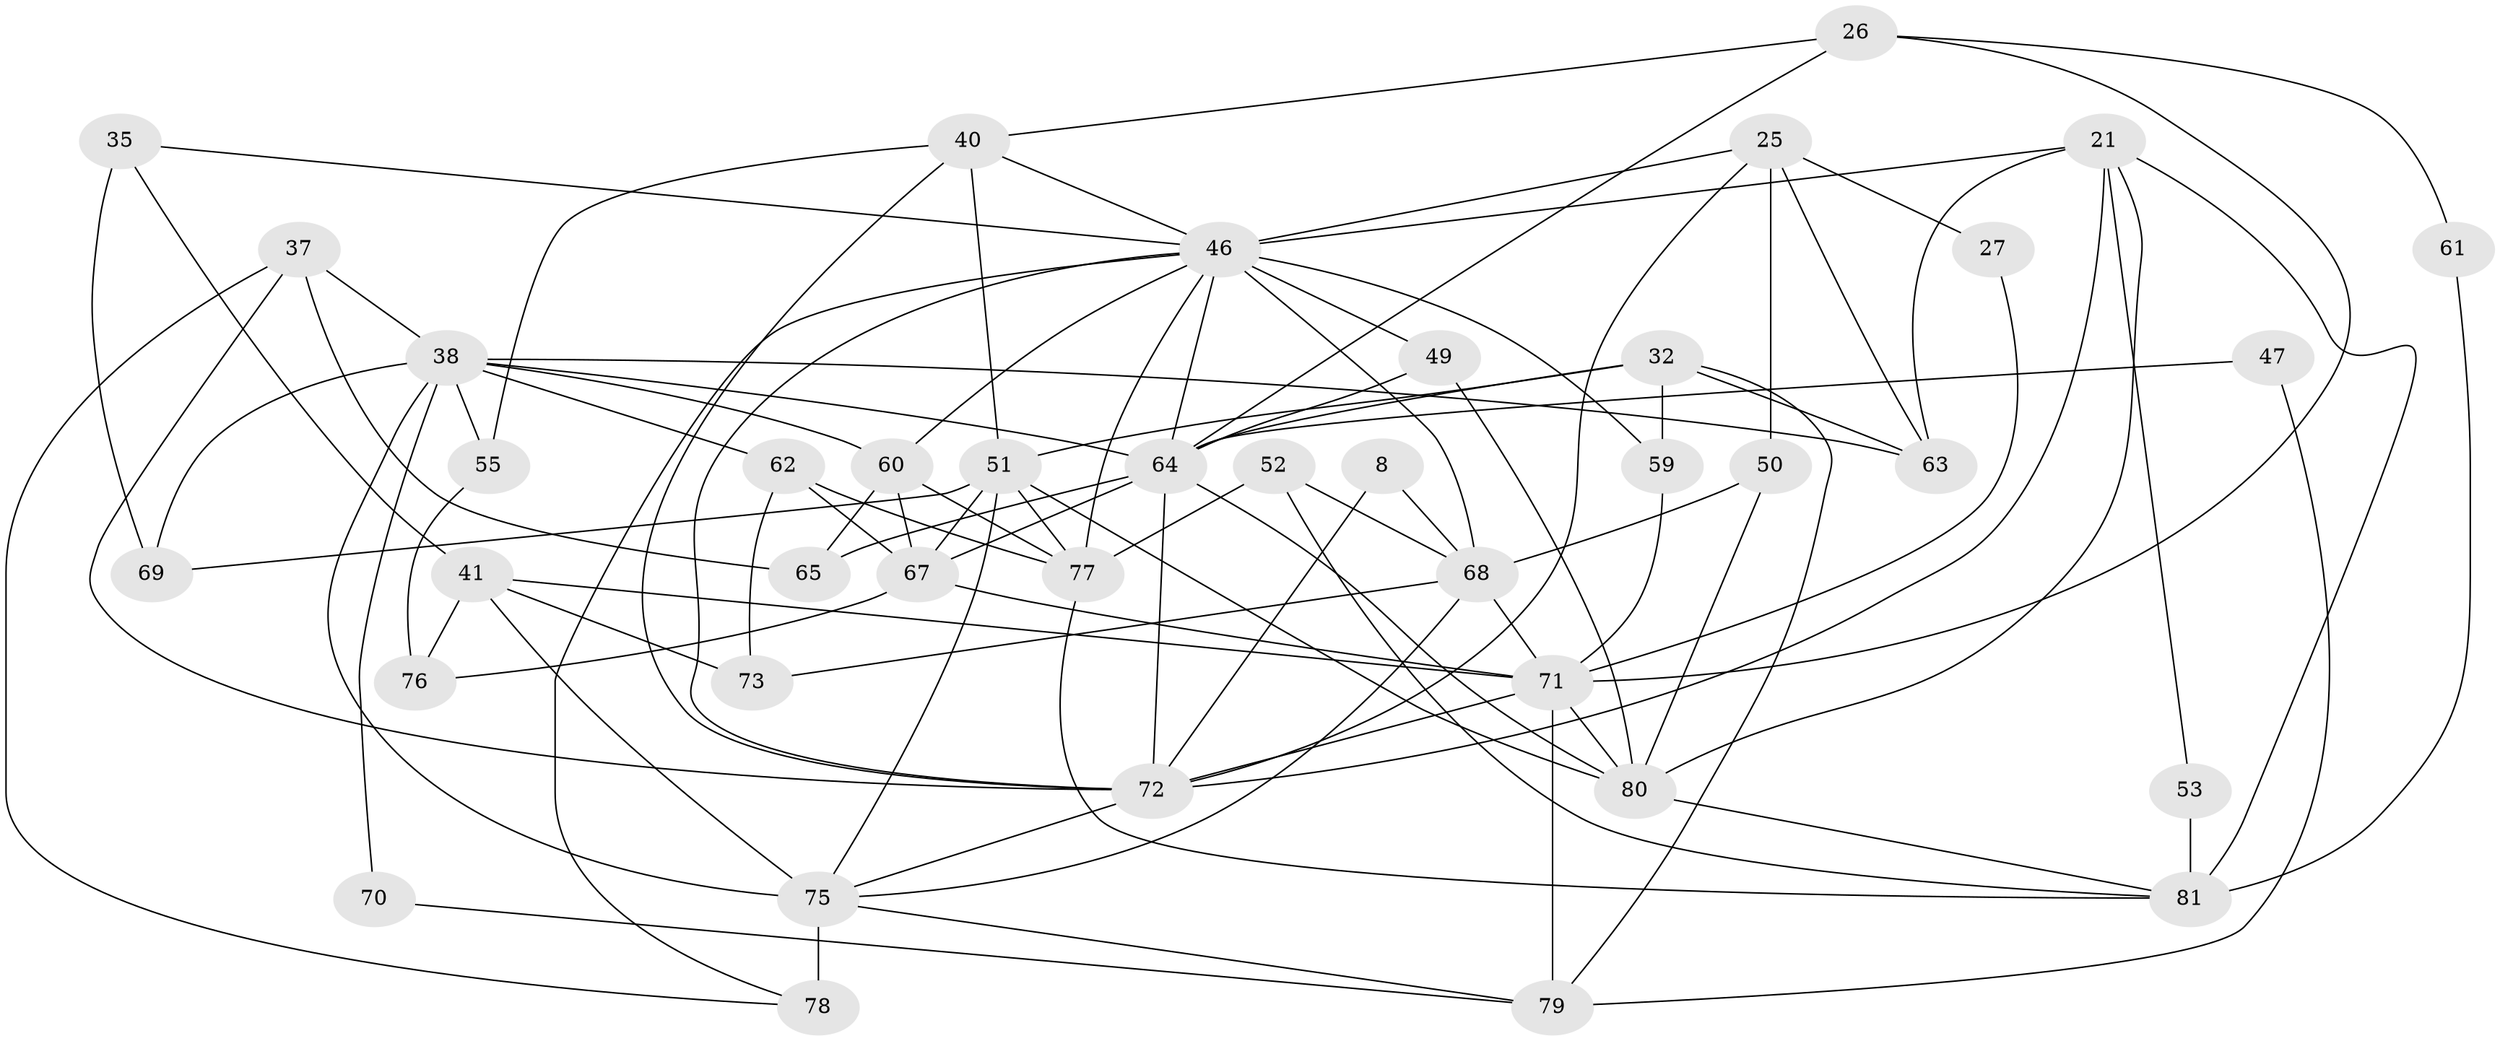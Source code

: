 // original degree distribution, {2: 0.1111111111111111, 3: 0.2839506172839506, 5: 0.1728395061728395, 6: 0.08641975308641975, 4: 0.2962962962962963, 8: 0.012345679012345678, 7: 0.037037037037037035}
// Generated by graph-tools (version 1.1) at 2025/51/03/09/25 04:51:17]
// undirected, 40 vertices, 96 edges
graph export_dot {
graph [start="1"]
  node [color=gray90,style=filled];
  8;
  21 [super="+11"];
  25;
  26 [super="+1"];
  27;
  32;
  35 [super="+28"];
  37;
  38 [super="+34"];
  40 [super="+31"];
  41 [super="+39"];
  46 [super="+30+18+43+42"];
  47;
  49 [super="+23"];
  50;
  51 [super="+48"];
  52;
  53;
  55;
  59;
  60;
  61;
  62 [super="+29"];
  63 [super="+12"];
  64 [super="+7+45"];
  65;
  67 [super="+2+5+9"];
  68 [super="+22+57"];
  69;
  70;
  71 [super="+6+58"];
  72 [super="+36"];
  73;
  75 [super="+4+54"];
  76 [super="+74"];
  77 [super="+56"];
  78;
  79;
  80 [super="+19+66"];
  81 [super="+17"];
  8 -- 68;
  8 -- 72;
  21 -- 72;
  21 -- 81;
  21 -- 63;
  21 -- 80;
  21 -- 53;
  21 -- 46;
  25 -- 63 [weight=2];
  25 -- 27;
  25 -- 50;
  25 -- 72 [weight=2];
  25 -- 46;
  26 -- 40;
  26 -- 61;
  26 -- 64;
  26 -- 71;
  27 -- 71;
  32 -- 79;
  32 -- 64;
  32 -- 59;
  32 -- 63;
  32 -- 51;
  35 -- 46;
  35 -- 41;
  35 -- 69;
  37 -- 65;
  37 -- 78;
  37 -- 38;
  37 -- 72;
  38 -- 60;
  38 -- 55 [weight=2];
  38 -- 63;
  38 -- 70;
  38 -- 69;
  38 -- 62;
  38 -- 75;
  38 -- 64;
  40 -- 51 [weight=2];
  40 -- 55;
  40 -- 72 [weight=2];
  40 -- 46;
  41 -- 76;
  41 -- 75 [weight=2];
  41 -- 71;
  41 -- 73;
  46 -- 77;
  46 -- 64 [weight=2];
  46 -- 59;
  46 -- 72;
  46 -- 68 [weight=2];
  46 -- 78;
  46 -- 49 [weight=3];
  46 -- 60;
  47 -- 79;
  47 -- 64;
  49 -- 80;
  49 -- 64;
  50 -- 68;
  50 -- 80;
  51 -- 77 [weight=2];
  51 -- 67 [weight=2];
  51 -- 69;
  51 -- 80;
  51 -- 75;
  52 -- 77;
  52 -- 81 [weight=2];
  52 -- 68;
  53 -- 81 [weight=2];
  55 -- 76;
  59 -- 71;
  60 -- 77;
  60 -- 65;
  60 -- 67;
  61 -- 81;
  62 -- 67;
  62 -- 77 [weight=2];
  62 -- 73;
  64 -- 80 [weight=2];
  64 -- 65 [weight=2];
  64 -- 67 [weight=2];
  64 -- 72 [weight=2];
  67 -- 76;
  67 -- 71 [weight=2];
  68 -- 73;
  68 -- 75 [weight=2];
  68 -- 71;
  70 -- 79;
  71 -- 72 [weight=2];
  71 -- 79;
  71 -- 80;
  72 -- 75;
  75 -- 78 [weight=3];
  75 -- 79;
  77 -- 81 [weight=2];
  80 -- 81;
}
